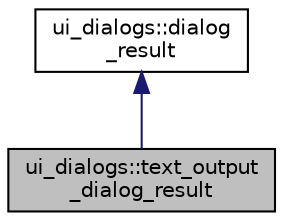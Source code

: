 digraph "ui_dialogs::text_output_dialog_result"
{
 // LATEX_PDF_SIZE
  edge [fontname="Helvetica",fontsize="10",labelfontname="Helvetica",labelfontsize="10"];
  node [fontname="Helvetica",fontsize="10",shape=record];
  Node1 [label="ui_dialogs::text_output\l_dialog_result",height=0.2,width=0.4,color="black", fillcolor="grey75", style="filled", fontcolor="black",tooltip="A type containing results from a dialog that returns text such as an open-file dialog."];
  Node2 -> Node1 [dir="back",color="midnightblue",fontsize="10",style="solid",fontname="Helvetica"];
  Node2 [label="ui_dialogs::dialog\l_result",height=0.2,width=0.4,color="black", fillcolor="white", style="filled",URL="$structui__dialogs_1_1dialog__result.html",tooltip="A type containing results from the dialog interaction."];
}
